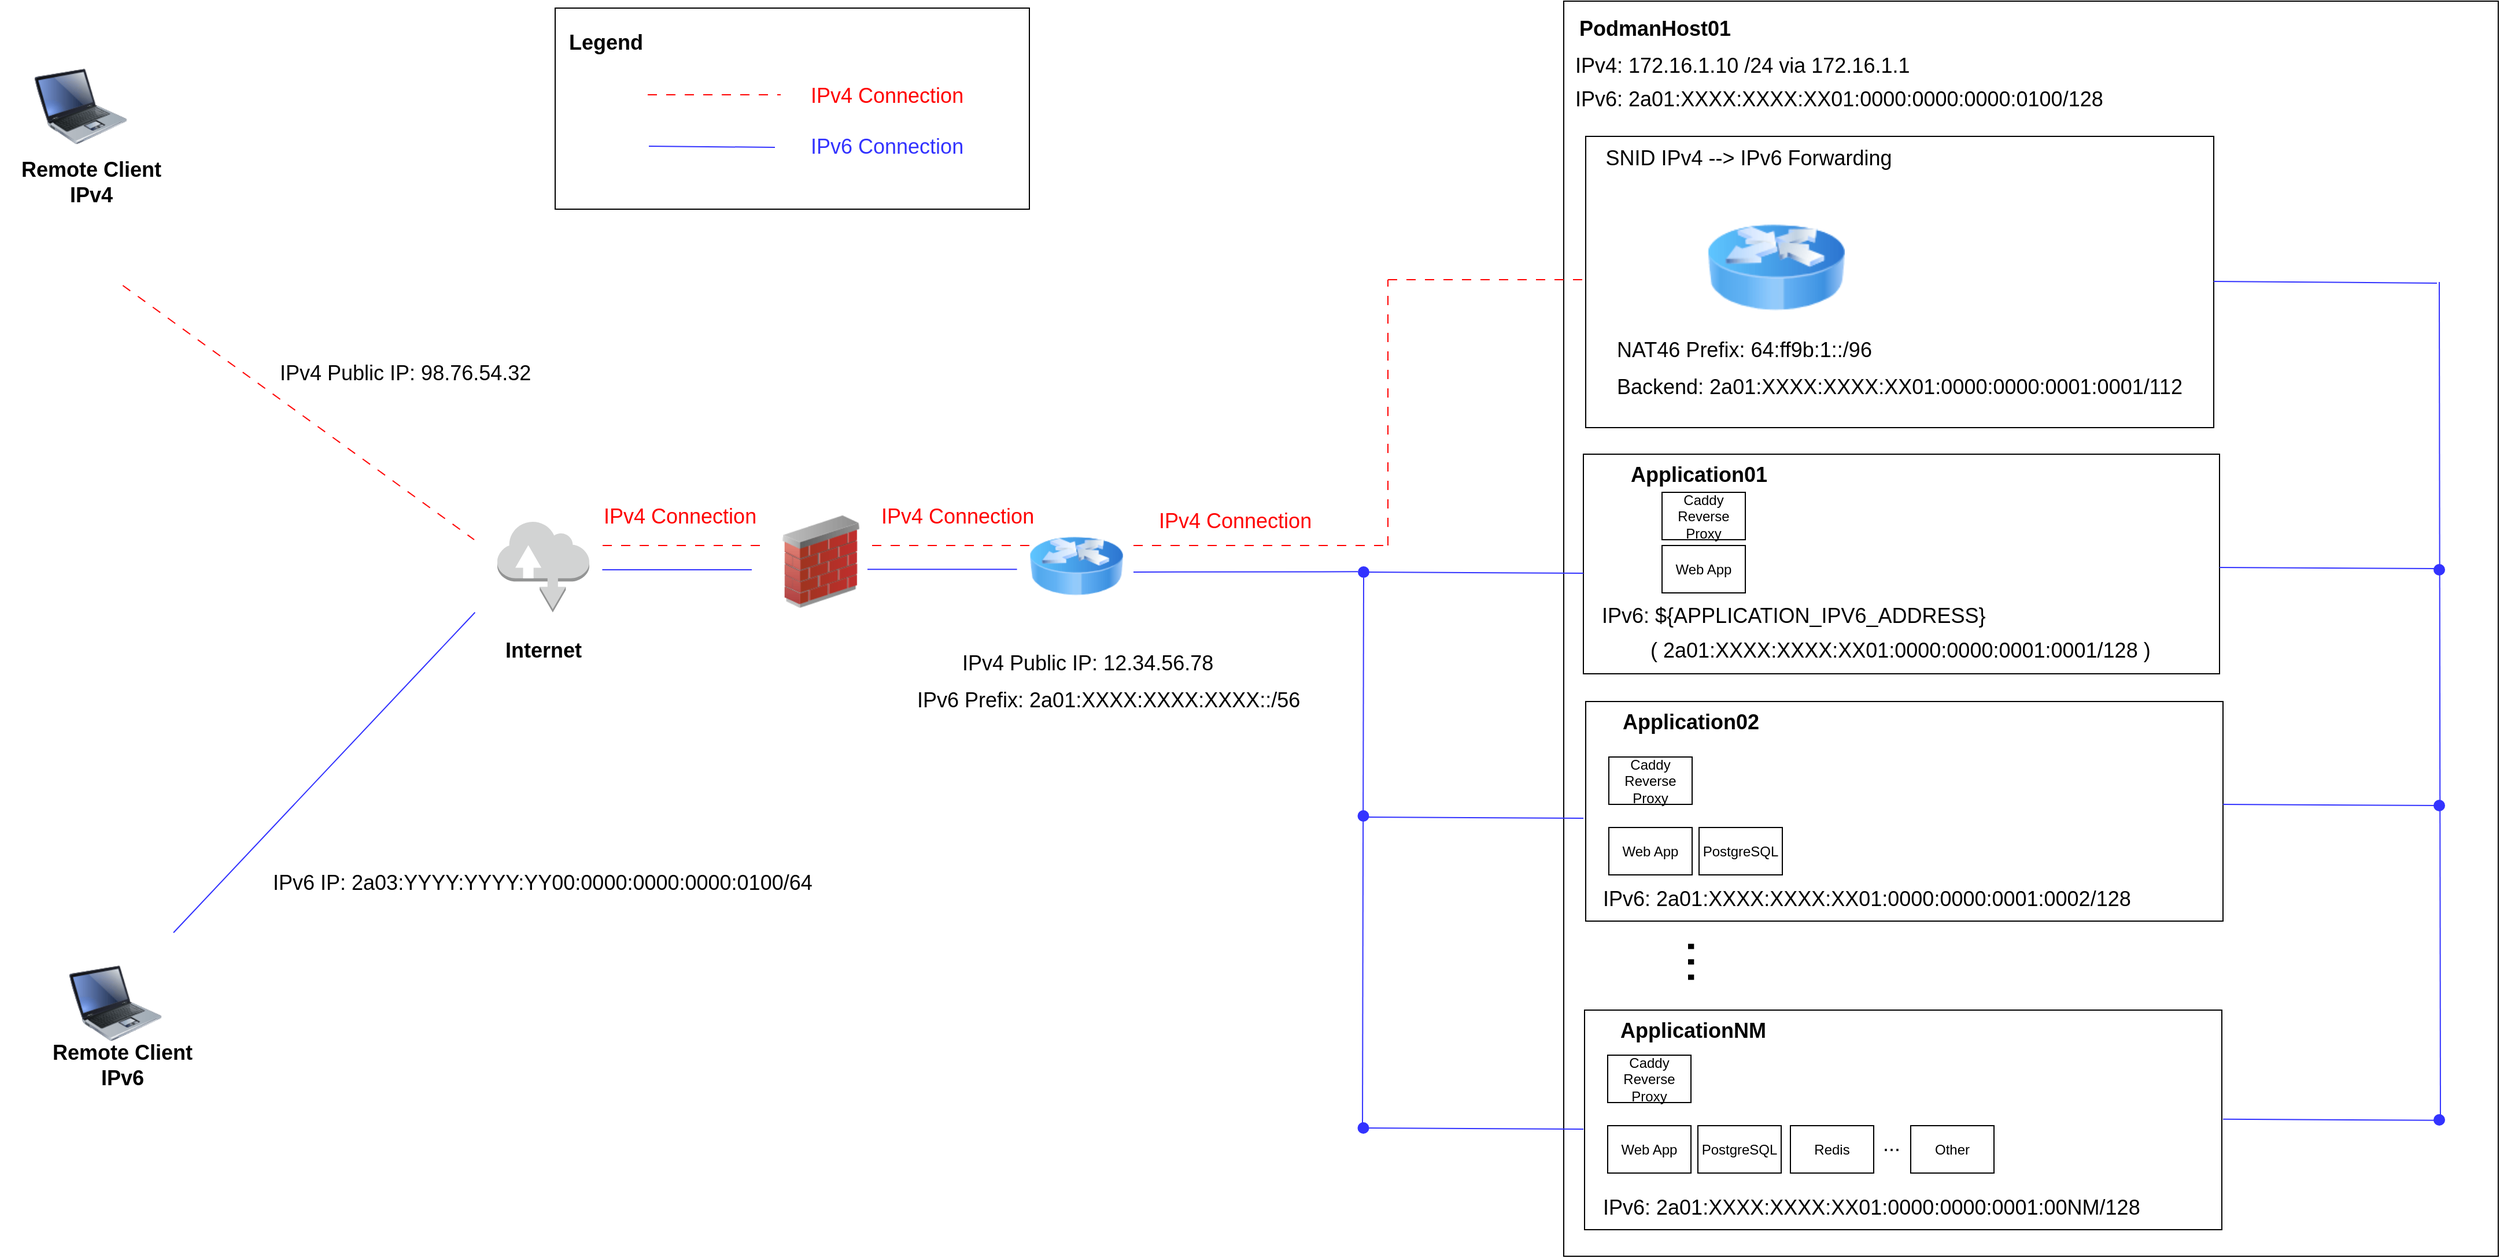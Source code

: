 <mxfile version="24.1.0" type="device" pages="2">
  <diagram name="Overview" id="oKqNL2IKdhE9CAWH1NSY">
    <mxGraphModel dx="6319" dy="3755" grid="1" gridSize="10" guides="1" tooltips="1" connect="1" arrows="1" fold="1" page="1" pageScale="1" pageWidth="1169" pageHeight="827" math="0" shadow="0">
      <root>
        <mxCell id="0" />
        <mxCell id="1" parent="0" />
        <mxCell id="Wu05s-RQ8ERPaBZJQj9o-24" value="" style="rounded=0;whiteSpace=wrap;html=1;" vertex="1" parent="1">
          <mxGeometry x="-240" width="410" height="174" as="geometry" />
        </mxCell>
        <mxCell id="ukD8bkUh3ZVpIychYJzi-6" value="" style="rounded=0;whiteSpace=wrap;html=1;" parent="1" vertex="1">
          <mxGeometry x="632" y="-6" width="808" height="1086" as="geometry" />
        </mxCell>
        <mxCell id="ukD8bkUh3ZVpIychYJzi-1" value="" style="rounded=0;whiteSpace=wrap;html=1;" parent="1" vertex="1">
          <mxGeometry x="651" y="600" width="551" height="190" as="geometry" />
        </mxCell>
        <mxCell id="ukD8bkUh3ZVpIychYJzi-2" value="" style="rounded=0;whiteSpace=wrap;html=1;" parent="1" vertex="1">
          <mxGeometry x="649" y="386" width="550" height="190" as="geometry" />
        </mxCell>
        <mxCell id="ukD8bkUh3ZVpIychYJzi-3" value="" style="rounded=0;whiteSpace=wrap;html=1;" parent="1" vertex="1">
          <mxGeometry x="650" y="867" width="551" height="190" as="geometry" />
        </mxCell>
        <mxCell id="ukD8bkUh3ZVpIychYJzi-7" value="PodmanHost01" style="text;html=1;align=center;verticalAlign=middle;whiteSpace=wrap;rounded=0;fontSize=18;fontStyle=1" parent="1" vertex="1">
          <mxGeometry x="632" y="2" width="158" height="32" as="geometry" />
        </mxCell>
        <mxCell id="ukD8bkUh3ZVpIychYJzi-8" value="Application01" style="text;html=1;align=center;verticalAlign=middle;whiteSpace=wrap;rounded=0;fontSize=18;fontStyle=1" parent="1" vertex="1">
          <mxGeometry x="670" y="388" width="158" height="32" as="geometry" />
        </mxCell>
        <mxCell id="ukD8bkUh3ZVpIychYJzi-9" value="Application02" style="text;html=1;align=center;verticalAlign=middle;whiteSpace=wrap;rounded=0;fontSize=18;fontStyle=1" parent="1" vertex="1">
          <mxGeometry x="663" y="602" width="158" height="32" as="geometry" />
        </mxCell>
        <mxCell id="ukD8bkUh3ZVpIychYJzi-10" value="ApplicationNM" style="text;html=1;align=center;verticalAlign=middle;whiteSpace=wrap;rounded=0;fontSize=18;fontStyle=1" parent="1" vertex="1">
          <mxGeometry x="665" y="869" width="158" height="32" as="geometry" />
        </mxCell>
        <mxCell id="ukD8bkUh3ZVpIychYJzi-11" value="Caddy Reverse Proxy" style="rounded=0;whiteSpace=wrap;html=1;" parent="1" vertex="1">
          <mxGeometry x="717" y="419" width="72" height="41" as="geometry" />
        </mxCell>
        <mxCell id="ukD8bkUh3ZVpIychYJzi-12" value="Web App" style="rounded=0;whiteSpace=wrap;html=1;" parent="1" vertex="1">
          <mxGeometry x="717" y="465" width="72" height="41" as="geometry" />
        </mxCell>
        <mxCell id="ukD8bkUh3ZVpIychYJzi-13" value="Caddy Reverse Proxy" style="rounded=0;whiteSpace=wrap;html=1;" parent="1" vertex="1">
          <mxGeometry x="671" y="648" width="72" height="41" as="geometry" />
        </mxCell>
        <mxCell id="ukD8bkUh3ZVpIychYJzi-14" value="Web App" style="rounded=0;whiteSpace=wrap;html=1;" parent="1" vertex="1">
          <mxGeometry x="671" y="709" width="72" height="41" as="geometry" />
        </mxCell>
        <mxCell id="ukD8bkUh3ZVpIychYJzi-15" value="PostgreSQL" style="rounded=0;whiteSpace=wrap;html=1;" parent="1" vertex="1">
          <mxGeometry x="749" y="709" width="72" height="41" as="geometry" />
        </mxCell>
        <mxCell id="ukD8bkUh3ZVpIychYJzi-19" value="" style="rounded=0;whiteSpace=wrap;html=1;" parent="1" vertex="1">
          <mxGeometry x="651" y="111" width="543" height="252" as="geometry" />
        </mxCell>
        <mxCell id="ukD8bkUh3ZVpIychYJzi-18" value="" style="image;html=1;image=img/lib/clip_art/networking/Router_Icon_128x128.png" parent="1" vertex="1">
          <mxGeometry x="756" y="169" width="119" height="111" as="geometry" />
        </mxCell>
        <mxCell id="ukD8bkUh3ZVpIychYJzi-20" value="SNID IPv4 --&amp;gt; IPv6 Forwarding" style="text;html=1;align=center;verticalAlign=middle;whiteSpace=wrap;rounded=0;fontSize=18;" parent="1" vertex="1">
          <mxGeometry x="652" y="115" width="280" height="30" as="geometry" />
        </mxCell>
        <mxCell id="ukD8bkUh3ZVpIychYJzi-21" value="IPv4: 172.16.1.10 /24 via 172.16.1.1" style="text;html=1;align=left;verticalAlign=middle;whiteSpace=wrap;rounded=0;fontSize=18;fontStyle=0" parent="1" vertex="1">
          <mxGeometry x="640" y="34" width="473" height="32" as="geometry" />
        </mxCell>
        <mxCell id="ukD8bkUh3ZVpIychYJzi-22" value="IPv4 Public IP: 12.34.56.78" style="text;html=1;align=left;verticalAlign=middle;whiteSpace=wrap;rounded=0;fontSize=18;fontStyle=0" parent="1" vertex="1">
          <mxGeometry x="110" y="551" width="230" height="32" as="geometry" />
        </mxCell>
        <mxCell id="ukD8bkUh3ZVpIychYJzi-23" value="" style="image;html=1;image=img/lib/clip_art/networking/Router_Icon_128x128.png" parent="1" vertex="1">
          <mxGeometry x="170" y="442.88" width="81" height="80" as="geometry" />
        </mxCell>
        <mxCell id="ukD8bkUh3ZVpIychYJzi-24" value="" style="outlineConnect=0;dashed=0;verticalLabelPosition=bottom;verticalAlign=top;align=center;html=1;shape=mxgraph.aws3.internet;fillColor=#D2D3D3;gradientColor=none;" parent="1" vertex="1">
          <mxGeometry x="-290" y="443.38" width="79.5" height="79.5" as="geometry" />
        </mxCell>
        <mxCell id="ukD8bkUh3ZVpIychYJzi-28" value="" style="endArrow=none;html=1;rounded=0;exitX=0.6;exitY=1;exitDx=0;exitDy=0;exitPerimeter=0;strokeColor=#3333FF;" parent="1" edge="1">
          <mxGeometry width="50" height="50" relative="1" as="geometry">
            <mxPoint x="-309.3" y="522.88" as="sourcePoint" />
            <mxPoint x="-570" y="800" as="targetPoint" />
          </mxGeometry>
        </mxCell>
        <mxCell id="ukD8bkUh3ZVpIychYJzi-30" value="IPv6: 2a01:XXXX:XXXX:XX01:0000:0000:0000:0100/128" style="text;html=1;align=left;verticalAlign=middle;whiteSpace=wrap;rounded=0;fontSize=18;fontStyle=0" parent="1" vertex="1">
          <mxGeometry x="640" y="63" width="473" height="32" as="geometry" />
        </mxCell>
        <mxCell id="ukD8bkUh3ZVpIychYJzi-32" value="" style="image;html=1;image=img/lib/clip_art/networking/Firewall_02_128x128.png" parent="1" vertex="1">
          <mxGeometry x="-50" y="439" width="80" height="80" as="geometry" />
        </mxCell>
        <mxCell id="ukD8bkUh3ZVpIychYJzi-33" value="IPv6 Prefix: 2a01:XXXX:XXXX:XXXX::/56" style="text;html=1;align=left;verticalAlign=middle;whiteSpace=wrap;rounded=0;fontSize=18;fontStyle=0" parent="1" vertex="1">
          <mxGeometry x="70.75" y="583" width="383" height="32" as="geometry" />
        </mxCell>
        <mxCell id="ukD8bkUh3ZVpIychYJzi-35" value="&amp;nbsp;( 2a01:XXXX:XXXX:XX01:0000:0000:0001:0001/128 )" style="text;html=1;align=left;verticalAlign=middle;whiteSpace=wrap;rounded=0;fontSize=18;fontStyle=0" parent="1" vertex="1">
          <mxGeometry x="700" y="540" width="473" height="32" as="geometry" />
        </mxCell>
        <mxCell id="ukD8bkUh3ZVpIychYJzi-56" value="..." style="text;html=1;align=center;verticalAlign=middle;whiteSpace=wrap;rounded=0;fontSize=48;direction=south;rotation=90;" parent="1" vertex="1">
          <mxGeometry x="756" y="795" height="60" as="geometry" />
        </mxCell>
        <mxCell id="ukD8bkUh3ZVpIychYJzi-57" value="IPv6: 2a01:XXXX:XXXX:XX01:0000:0000:0001:0002/128" style="text;html=1;align=left;verticalAlign=middle;whiteSpace=wrap;rounded=0;fontSize=18;fontStyle=0" parent="1" vertex="1">
          <mxGeometry x="664" y="755" width="473" height="32" as="geometry" />
        </mxCell>
        <mxCell id="ukD8bkUh3ZVpIychYJzi-58" value="IPv6: 2a01:XXXX:XXXX:XX01:0000:0000:0001:00NM/128" style="text;html=1;align=left;verticalAlign=middle;whiteSpace=wrap;rounded=0;fontSize=18;fontStyle=0" parent="1" vertex="1">
          <mxGeometry x="664" y="1022" width="473" height="32" as="geometry" />
        </mxCell>
        <mxCell id="LBH49fOION36RNThnHYK-1" value="Caddy Reverse Proxy" style="rounded=0;whiteSpace=wrap;html=1;" parent="1" vertex="1">
          <mxGeometry x="670" y="906" width="72" height="41" as="geometry" />
        </mxCell>
        <mxCell id="LBH49fOION36RNThnHYK-2" value="Web App" style="rounded=0;whiteSpace=wrap;html=1;" parent="1" vertex="1">
          <mxGeometry x="670" y="967" width="72" height="41" as="geometry" />
        </mxCell>
        <mxCell id="LBH49fOION36RNThnHYK-3" value="PostgreSQL" style="rounded=0;whiteSpace=wrap;html=1;" parent="1" vertex="1">
          <mxGeometry x="748" y="967" width="72" height="41" as="geometry" />
        </mxCell>
        <mxCell id="LBH49fOION36RNThnHYK-4" value="Redis" style="rounded=0;whiteSpace=wrap;html=1;" parent="1" vertex="1">
          <mxGeometry x="828" y="967" width="72" height="41" as="geometry" />
        </mxCell>
        <mxCell id="LBH49fOION36RNThnHYK-5" value="Other" style="rounded=0;whiteSpace=wrap;html=1;" parent="1" vertex="1">
          <mxGeometry x="932" y="967" width="72" height="41" as="geometry" />
        </mxCell>
        <mxCell id="LBH49fOION36RNThnHYK-6" value="..." style="text;html=1;align=left;verticalAlign=middle;whiteSpace=wrap;rounded=0;fontSize=18;fontStyle=0" parent="1" vertex="1">
          <mxGeometry x="906" y="967" width="28" height="32" as="geometry" />
        </mxCell>
        <mxCell id="LBH49fOION36RNThnHYK-7" value="NAT46 Prefix:&amp;nbsp;64:ff9b:1::/96" style="text;html=1;align=left;verticalAlign=middle;whiteSpace=wrap;rounded=0;fontSize=18;fontStyle=0" parent="1" vertex="1">
          <mxGeometry x="676" y="280" width="232" height="32" as="geometry" />
        </mxCell>
        <mxCell id="LBH49fOION36RNThnHYK-8" value="Backend:&amp;nbsp;2a01:XXXX:XXXX:XX01:0000:0000:0001:0001/112" style="text;html=1;align=left;verticalAlign=middle;whiteSpace=wrap;rounded=0;fontSize=18;fontStyle=0" parent="1" vertex="1">
          <mxGeometry x="676" y="312" width="232" height="32" as="geometry" />
        </mxCell>
        <mxCell id="LBH49fOION36RNThnHYK-10" value="IPv4 Connection" style="text;html=1;align=left;verticalAlign=middle;whiteSpace=wrap;rounded=0;fontSize=18;fontStyle=0;fontColor=#FF0000;" parent="1" vertex="1">
          <mxGeometry x="-21" y="60" width="140" height="32" as="geometry" />
        </mxCell>
        <mxCell id="LBH49fOION36RNThnHYK-12" value="" style="endArrow=none;html=1;rounded=0;exitX=0.6;exitY=1;exitDx=0;exitDy=0;exitPerimeter=0;strokeColor=#FF0000;dashed=1;dashPattern=8 8;" parent="1" edge="1">
          <mxGeometry width="50" height="50" relative="1" as="geometry">
            <mxPoint x="-613.83" y="240" as="sourcePoint" />
            <mxPoint x="-310" y="460" as="targetPoint" />
          </mxGeometry>
        </mxCell>
        <mxCell id="LBH49fOION36RNThnHYK-13" value="" style="endArrow=none;html=1;rounded=0;exitX=0.6;exitY=1;exitDx=0;exitDy=0;exitPerimeter=0;strokeColor=#3333FF;" parent="1" edge="1">
          <mxGeometry width="50" height="50" relative="1" as="geometry">
            <mxPoint x="-199.3" y="486" as="sourcePoint" />
            <mxPoint x="-70" y="486" as="targetPoint" />
          </mxGeometry>
        </mxCell>
        <mxCell id="LBH49fOION36RNThnHYK-15" value="" style="endArrow=none;html=1;rounded=0;exitX=0.5;exitY=1;exitDx=0;exitDy=0;strokeColor=#3333FF;" parent="1" edge="1" source="soPqu_y1jMZuwhRrMYeZ-8">
          <mxGeometry width="50" height="50" relative="1" as="geometry">
            <mxPoint x="458.7" y="-255" as="sourcePoint" />
            <mxPoint x="458" y="970" as="targetPoint" />
          </mxGeometry>
        </mxCell>
        <mxCell id="soPqu_y1jMZuwhRrMYeZ-2" value="" style="endArrow=none;html=1;rounded=0;strokeColor=#FF0000;dashed=1;dashPattern=8 8;" parent="1" edge="1">
          <mxGeometry width="50" height="50" relative="1" as="geometry">
            <mxPoint x="480" y="465" as="sourcePoint" />
            <mxPoint x="480" y="235" as="targetPoint" />
          </mxGeometry>
        </mxCell>
        <mxCell id="soPqu_y1jMZuwhRrMYeZ-3" value="" style="endArrow=none;html=1;rounded=0;strokeColor=#3333FF;entryX=0;entryY=0.5;entryDx=0;entryDy=0;" parent="1" edge="1">
          <mxGeometry width="50" height="50" relative="1" as="geometry">
            <mxPoint x="460" y="488" as="sourcePoint" />
            <mxPoint x="649" y="489" as="targetPoint" />
          </mxGeometry>
        </mxCell>
        <mxCell id="soPqu_y1jMZuwhRrMYeZ-4" value="" style="endArrow=none;html=1;rounded=0;strokeColor=#3333FF;entryX=0;entryY=0.5;entryDx=0;entryDy=0;" parent="1" edge="1">
          <mxGeometry width="50" height="50" relative="1" as="geometry">
            <mxPoint x="460" y="700" as="sourcePoint" />
            <mxPoint x="649" y="701" as="targetPoint" />
          </mxGeometry>
        </mxCell>
        <mxCell id="soPqu_y1jMZuwhRrMYeZ-5" value="" style="endArrow=none;html=1;rounded=0;strokeColor=#3333FF;entryX=0;entryY=0.5;entryDx=0;entryDy=0;" parent="1" edge="1">
          <mxGeometry width="50" height="50" relative="1" as="geometry">
            <mxPoint x="460" y="969" as="sourcePoint" />
            <mxPoint x="649" y="970" as="targetPoint" />
          </mxGeometry>
        </mxCell>
        <mxCell id="soPqu_y1jMZuwhRrMYeZ-6" value="" style="ellipse;whiteSpace=wrap;html=1;aspect=fixed;fillColor=#3333FF;strokeColor=none;" parent="1" vertex="1">
          <mxGeometry x="453.75" y="964" width="10" height="10" as="geometry" />
        </mxCell>
        <mxCell id="soPqu_y1jMZuwhRrMYeZ-7" value="" style="ellipse;whiteSpace=wrap;html=1;aspect=fixed;fillColor=#3333FF;strokeColor=none;" parent="1" vertex="1">
          <mxGeometry x="453.75" y="694" width="10" height="10" as="geometry" />
        </mxCell>
        <mxCell id="soPqu_y1jMZuwhRrMYeZ-8" value="" style="ellipse;whiteSpace=wrap;html=1;aspect=fixed;fillColor=#3333FF;strokeColor=none;" parent="1" vertex="1">
          <mxGeometry x="454" y="483" width="10" height="10" as="geometry" />
        </mxCell>
        <mxCell id="soPqu_y1jMZuwhRrMYeZ-10" value="" style="endArrow=none;html=1;rounded=0;strokeColor=#FF0000;entryX=0;entryY=0.5;entryDx=0;entryDy=0;dashed=1;dashPattern=8 8;" parent="1" edge="1">
          <mxGeometry width="50" height="50" relative="1" as="geometry">
            <mxPoint x="480" y="235" as="sourcePoint" />
            <mxPoint x="651" y="235" as="targetPoint" />
          </mxGeometry>
        </mxCell>
        <mxCell id="soPqu_y1jMZuwhRrMYeZ-11" value="" style="endArrow=none;html=1;rounded=0;strokeColor=#3333FF;" parent="1" edge="1">
          <mxGeometry width="50" height="50" relative="1" as="geometry">
            <mxPoint x="1194" y="236.5" as="sourcePoint" />
            <mxPoint x="1387" y="238" as="targetPoint" />
          </mxGeometry>
        </mxCell>
        <mxCell id="soPqu_y1jMZuwhRrMYeZ-12" value="" style="endArrow=none;html=1;rounded=0;strokeColor=#3333FF;entryX=0;entryY=0.5;entryDx=0;entryDy=0;" parent="1" edge="1">
          <mxGeometry width="50" height="50" relative="1" as="geometry">
            <mxPoint x="1199" y="484" as="sourcePoint" />
            <mxPoint x="1388" y="485" as="targetPoint" />
          </mxGeometry>
        </mxCell>
        <mxCell id="soPqu_y1jMZuwhRrMYeZ-13" value="" style="endArrow=none;html=1;rounded=0;strokeColor=#3333FF;entryX=0;entryY=0.5;entryDx=0;entryDy=0;" parent="1" edge="1">
          <mxGeometry width="50" height="50" relative="1" as="geometry">
            <mxPoint x="1202" y="689" as="sourcePoint" />
            <mxPoint x="1391" y="690" as="targetPoint" />
          </mxGeometry>
        </mxCell>
        <mxCell id="soPqu_y1jMZuwhRrMYeZ-14" value="" style="endArrow=none;html=1;rounded=0;strokeColor=#3333FF;entryX=0;entryY=0.5;entryDx=0;entryDy=0;" parent="1" edge="1">
          <mxGeometry width="50" height="50" relative="1" as="geometry">
            <mxPoint x="1202" y="961.41" as="sourcePoint" />
            <mxPoint x="1391" y="962.41" as="targetPoint" />
          </mxGeometry>
        </mxCell>
        <mxCell id="soPqu_y1jMZuwhRrMYeZ-15" value="" style="endArrow=none;html=1;rounded=0;strokeColor=#3333FF;" parent="1" edge="1">
          <mxGeometry width="50" height="50" relative="1" as="geometry">
            <mxPoint x="1389" y="237" as="sourcePoint" />
            <mxPoint x="1390" y="964" as="targetPoint" />
          </mxGeometry>
        </mxCell>
        <mxCell id="soPqu_y1jMZuwhRrMYeZ-16" value="" style="ellipse;whiteSpace=wrap;html=1;aspect=fixed;fillColor=#3333FF;strokeColor=none;" parent="1" vertex="1">
          <mxGeometry x="1384" y="481" width="10" height="10" as="geometry" />
        </mxCell>
        <mxCell id="soPqu_y1jMZuwhRrMYeZ-17" value="" style="ellipse;whiteSpace=wrap;html=1;aspect=fixed;fillColor=#3333FF;strokeColor=none;" parent="1" vertex="1">
          <mxGeometry x="1384" y="685" width="10" height="10" as="geometry" />
        </mxCell>
        <mxCell id="soPqu_y1jMZuwhRrMYeZ-18" value="" style="ellipse;whiteSpace=wrap;html=1;aspect=fixed;fillColor=#3333FF;strokeColor=none;" parent="1" vertex="1">
          <mxGeometry x="1384" y="957" width="10" height="10" as="geometry" />
        </mxCell>
        <mxCell id="soPqu_y1jMZuwhRrMYeZ-21" value="" style="image;html=1;image=img/lib/clip_art/computers/Laptop_128x128.png" parent="1" vertex="1">
          <mxGeometry x="-690" y="45" width="80" height="80" as="geometry" />
        </mxCell>
        <mxCell id="soPqu_y1jMZuwhRrMYeZ-29" value="Remote Client IPv4" style="text;html=1;align=center;verticalAlign=middle;whiteSpace=wrap;rounded=0;fontSize=18;fontStyle=1" parent="1" vertex="1">
          <mxGeometry x="-720" y="135" width="158" height="32" as="geometry" />
        </mxCell>
        <mxCell id="soPqu_y1jMZuwhRrMYeZ-30" value="IPv4 Public IP: 98.76.54.32" style="text;html=1;align=left;verticalAlign=middle;whiteSpace=wrap;rounded=0;fontSize=18;fontStyle=0" parent="1" vertex="1">
          <mxGeometry x="-480" y="300" width="383" height="32" as="geometry" />
        </mxCell>
        <mxCell id="soPqu_y1jMZuwhRrMYeZ-33" value="IPv6 IP: 2a03:YYYY:YYYY:YY00:0000:0000:0000:0100/64" style="text;html=1;align=left;verticalAlign=middle;whiteSpace=wrap;rounded=0;fontSize=18;fontStyle=0" parent="1" vertex="1">
          <mxGeometry x="-486" y="741" width="594" height="32" as="geometry" />
        </mxCell>
        <mxCell id="soPqu_y1jMZuwhRrMYeZ-37" value="Internet" style="text;html=1;align=center;verticalAlign=middle;whiteSpace=wrap;rounded=0;fontSize=18;fontStyle=1" parent="1" vertex="1">
          <mxGeometry x="-329.25" y="540" width="158" height="32" as="geometry" />
        </mxCell>
        <mxCell id="Wu05s-RQ8ERPaBZJQj9o-1" value="IPv6: ${APPLICATION_IPV6_ADDRESS}" style="text;html=1;align=left;verticalAlign=middle;whiteSpace=wrap;rounded=0;fontSize=18;fontStyle=0" vertex="1" parent="1">
          <mxGeometry x="663" y="510" width="473" height="32" as="geometry" />
        </mxCell>
        <mxCell id="Wu05s-RQ8ERPaBZJQj9o-3" value="" style="image;html=1;image=img/lib/clip_art/computers/Laptop_128x128.png" vertex="1" parent="1">
          <mxGeometry x="-660" y="821" width="80" height="80" as="geometry" />
        </mxCell>
        <mxCell id="Wu05s-RQ8ERPaBZJQj9o-4" value="Remote Client IPv6" style="text;html=1;align=center;verticalAlign=middle;whiteSpace=wrap;rounded=0;fontSize=18;fontStyle=1" vertex="1" parent="1">
          <mxGeometry x="-693" y="899" width="158" height="32" as="geometry" />
        </mxCell>
        <mxCell id="Wu05s-RQ8ERPaBZJQj9o-7" value="" style="endArrow=none;html=1;rounded=0;strokeColor=#FF0000;dashed=1;dashPattern=8 8;" edge="1" parent="1">
          <mxGeometry width="50" height="50" relative="1" as="geometry">
            <mxPoint x="-63" y="465" as="sourcePoint" />
            <mxPoint x="-203" y="465" as="targetPoint" />
          </mxGeometry>
        </mxCell>
        <mxCell id="Wu05s-RQ8ERPaBZJQj9o-8" value="" style="endArrow=none;html=1;rounded=0;strokeColor=#FF0000;dashed=1;dashPattern=8 8;" edge="1" parent="1">
          <mxGeometry width="50" height="50" relative="1" as="geometry">
            <mxPoint x="170" y="465" as="sourcePoint" />
            <mxPoint x="30" y="465" as="targetPoint" />
          </mxGeometry>
        </mxCell>
        <mxCell id="Wu05s-RQ8ERPaBZJQj9o-9" value="" style="endArrow=none;html=1;rounded=0;exitX=0.6;exitY=1;exitDx=0;exitDy=0;exitPerimeter=0;strokeColor=#3333FF;" edge="1" parent="1">
          <mxGeometry width="50" height="50" relative="1" as="geometry">
            <mxPoint x="30.0" y="485.66" as="sourcePoint" />
            <mxPoint x="159.3" y="485.66" as="targetPoint" />
          </mxGeometry>
        </mxCell>
        <mxCell id="Wu05s-RQ8ERPaBZJQj9o-10" value="IPv4 Connection" style="text;html=1;align=left;verticalAlign=middle;whiteSpace=wrap;rounded=0;fontSize=18;fontStyle=0;fontColor=#FF0000;" vertex="1" parent="1">
          <mxGeometry x="-200" y="423.5" width="140" height="32" as="geometry" />
        </mxCell>
        <mxCell id="Wu05s-RQ8ERPaBZJQj9o-12" value="IPv4 Connection" style="text;html=1;align=left;verticalAlign=middle;whiteSpace=wrap;rounded=0;fontSize=18;fontStyle=0;fontColor=#FF0000;" vertex="1" parent="1">
          <mxGeometry x="40" y="423.5" width="140" height="32" as="geometry" />
        </mxCell>
        <mxCell id="Wu05s-RQ8ERPaBZJQj9o-14" value="" style="endArrow=none;html=1;rounded=0;strokeColor=#3333FF;" edge="1" parent="1">
          <mxGeometry width="50" height="50" relative="1" as="geometry">
            <mxPoint x="260" y="488" as="sourcePoint" />
            <mxPoint x="454" y="487.66" as="targetPoint" />
          </mxGeometry>
        </mxCell>
        <mxCell id="Wu05s-RQ8ERPaBZJQj9o-16" value="" style="endArrow=none;html=1;rounded=0;strokeColor=#FF0000;dashed=1;dashPattern=8 8;" edge="1" parent="1">
          <mxGeometry width="50" height="50" relative="1" as="geometry">
            <mxPoint x="260" y="465" as="sourcePoint" />
            <mxPoint x="480" y="465" as="targetPoint" />
          </mxGeometry>
        </mxCell>
        <mxCell id="Wu05s-RQ8ERPaBZJQj9o-17" value="IPv4 Connection" style="text;html=1;align=left;verticalAlign=middle;whiteSpace=wrap;rounded=0;fontSize=18;fontStyle=0;fontColor=#FF0000;" vertex="1" parent="1">
          <mxGeometry x="280" y="428" width="140" height="32" as="geometry" />
        </mxCell>
        <mxCell id="Wu05s-RQ8ERPaBZJQj9o-21" value="" style="endArrow=none;html=1;rounded=0;strokeColor=#FF0000;entryX=0;entryY=0.5;entryDx=0;entryDy=0;dashed=1;dashPattern=8 8;" edge="1" parent="1">
          <mxGeometry width="50" height="50" relative="1" as="geometry">
            <mxPoint x="-160" y="75" as="sourcePoint" />
            <mxPoint x="-45" y="75" as="targetPoint" />
          </mxGeometry>
        </mxCell>
        <mxCell id="Wu05s-RQ8ERPaBZJQj9o-22" value="" style="endArrow=none;html=1;rounded=0;strokeColor=#3333FF;" edge="1" parent="1">
          <mxGeometry width="50" height="50" relative="1" as="geometry">
            <mxPoint x="-159" y="119.5" as="sourcePoint" />
            <mxPoint x="-50" y="120.5" as="targetPoint" />
          </mxGeometry>
        </mxCell>
        <mxCell id="Wu05s-RQ8ERPaBZJQj9o-23" value="IPv6 Connection" style="text;html=1;align=left;verticalAlign=middle;whiteSpace=wrap;rounded=0;fontSize=18;fontStyle=0;fontColor=#3333FF;" vertex="1" parent="1">
          <mxGeometry x="-21" y="104" width="150" height="32" as="geometry" />
        </mxCell>
        <mxCell id="Wu05s-RQ8ERPaBZJQj9o-25" value="Legend" style="text;html=1;align=left;verticalAlign=middle;whiteSpace=wrap;rounded=0;fontSize=18;fontStyle=1" vertex="1" parent="1">
          <mxGeometry x="-230" y="14" width="380" height="32" as="geometry" />
        </mxCell>
      </root>
    </mxGraphModel>
  </diagram>
  <diagram id="71EnvlJN92cDFXm1rF3T" name="Old">
    <mxGraphModel dx="883" dy="1168" grid="1" gridSize="10" guides="1" tooltips="1" connect="1" arrows="1" fold="1" page="1" pageScale="1" pageWidth="1169" pageHeight="827" math="0" shadow="0">
      <root>
        <mxCell id="0" />
        <mxCell id="1" parent="0" />
        <mxCell id="3cv7rj6ry_cM8r7PJR5P-1" value="" style="rounded=0;whiteSpace=wrap;html=1;" vertex="1" parent="1">
          <mxGeometry x="1553" y="50" width="820" height="869" as="geometry" />
        </mxCell>
        <mxCell id="3cv7rj6ry_cM8r7PJR5P-2" value="" style="rounded=0;whiteSpace=wrap;html=1;" vertex="1" parent="1">
          <mxGeometry x="1832" y="278" width="200" height="190" as="geometry" />
        </mxCell>
        <mxCell id="3cv7rj6ry_cM8r7PJR5P-3" value="" style="rounded=0;whiteSpace=wrap;html=1;" vertex="1" parent="1">
          <mxGeometry x="1583" y="278" width="200" height="190" as="geometry" />
        </mxCell>
        <mxCell id="3cv7rj6ry_cM8r7PJR5P-4" value="" style="rounded=0;whiteSpace=wrap;html=1;" vertex="1" parent="1">
          <mxGeometry x="2133" y="278" width="200" height="190" as="geometry" />
        </mxCell>
        <mxCell id="3cv7rj6ry_cM8r7PJR5P-5" value="..." style="text;html=1;align=center;verticalAlign=middle;whiteSpace=wrap;rounded=0;fontSize=48;" vertex="1" parent="1">
          <mxGeometry x="2048" y="357" width="60" as="geometry" />
        </mxCell>
        <mxCell id="3cv7rj6ry_cM8r7PJR5P-6" value="PodmanHost01" style="text;html=1;align=center;verticalAlign=middle;whiteSpace=wrap;rounded=0;fontSize=18;fontStyle=1" vertex="1" parent="1">
          <mxGeometry x="1553" y="58" width="158" height="32" as="geometry" />
        </mxCell>
        <mxCell id="3cv7rj6ry_cM8r7PJR5P-7" value="Application01" style="text;html=1;align=center;verticalAlign=middle;whiteSpace=wrap;rounded=0;fontSize=18;fontStyle=1" vertex="1" parent="1">
          <mxGeometry x="1604" y="280" width="158" height="32" as="geometry" />
        </mxCell>
        <mxCell id="3cv7rj6ry_cM8r7PJR5P-8" value="Application02" style="text;html=1;align=center;verticalAlign=middle;whiteSpace=wrap;rounded=0;fontSize=18;fontStyle=1" vertex="1" parent="1">
          <mxGeometry x="1844" y="280" width="158" height="32" as="geometry" />
        </mxCell>
        <mxCell id="3cv7rj6ry_cM8r7PJR5P-9" value="ApplicationNM" style="text;html=1;align=center;verticalAlign=middle;whiteSpace=wrap;rounded=0;fontSize=18;fontStyle=1" vertex="1" parent="1">
          <mxGeometry x="2153" y="280" width="158" height="32" as="geometry" />
        </mxCell>
        <mxCell id="3cv7rj6ry_cM8r7PJR5P-10" value="Caddy Reverse Proxy" style="rounded=0;whiteSpace=wrap;html=1;" vertex="1" parent="1">
          <mxGeometry x="1651" y="311" width="72" height="41" as="geometry" />
        </mxCell>
        <mxCell id="3cv7rj6ry_cM8r7PJR5P-11" value="Web App" style="rounded=0;whiteSpace=wrap;html=1;" vertex="1" parent="1">
          <mxGeometry x="1651" y="357" width="72" height="41" as="geometry" />
        </mxCell>
        <mxCell id="3cv7rj6ry_cM8r7PJR5P-12" value="Caddy Reverse Proxy" style="rounded=0;whiteSpace=wrap;html=1;" vertex="1" parent="1">
          <mxGeometry x="1852" y="326" width="72" height="41" as="geometry" />
        </mxCell>
        <mxCell id="3cv7rj6ry_cM8r7PJR5P-13" value="Web App" style="rounded=0;whiteSpace=wrap;html=1;" vertex="1" parent="1">
          <mxGeometry x="1852" y="387" width="72" height="41" as="geometry" />
        </mxCell>
        <mxCell id="3cv7rj6ry_cM8r7PJR5P-14" value="PostgreSQL" style="rounded=0;whiteSpace=wrap;html=1;" vertex="1" parent="1">
          <mxGeometry x="1930" y="387" width="72" height="41" as="geometry" />
        </mxCell>
        <mxCell id="3cv7rj6ry_cM8r7PJR5P-15" value="" style="rounded=0;whiteSpace=wrap;html=1;" vertex="1" parent="1">
          <mxGeometry x="2133" y="78" width="205" height="122" as="geometry" />
        </mxCell>
        <mxCell id="3cv7rj6ry_cM8r7PJR5P-16" value="" style="image;html=1;image=img/lib/clip_art/networking/Router_Icon_128x128.png" vertex="1" parent="1">
          <mxGeometry x="2193" y="98" width="81" height="80" as="geometry" />
        </mxCell>
        <mxCell id="3cv7rj6ry_cM8r7PJR5P-17" value="SNID IPv4 -&amp;gt; IPv6 Forwarding" style="text;html=1;align=center;verticalAlign=middle;whiteSpace=wrap;rounded=0;" vertex="1" parent="1">
          <mxGeometry x="2133" y="78" width="200" height="30" as="geometry" />
        </mxCell>
        <mxCell id="3cv7rj6ry_cM8r7PJR5P-18" value="IPv4: 172.16.1.10 /24 via 172.16.1.1" style="text;html=1;align=left;verticalAlign=middle;whiteSpace=wrap;rounded=0;fontSize=18;fontStyle=0" vertex="1" parent="1">
          <mxGeometry x="1561" y="90" width="473" height="32" as="geometry" />
        </mxCell>
        <mxCell id="3cv7rj6ry_cM8r7PJR5P-19" value="IPv6: 2a01:XXXX:XXXX:XX01:0000:0000:0000:0100/128" style="text;html=1;align=left;verticalAlign=middle;whiteSpace=wrap;rounded=0;fontSize=18;fontStyle=0" vertex="1" parent="1">
          <mxGeometry x="1561" y="119" width="473" height="32" as="geometry" />
        </mxCell>
        <mxCell id="3cv7rj6ry_cM8r7PJR5P-20" value="IPv6: 2a01:XXXX:XXXX:XX01:0000:0000:0001:0001/128" style="text;html=1;align=left;verticalAlign=middle;whiteSpace=wrap;rounded=0;fontSize=18;fontStyle=0" vertex="1" parent="1">
          <mxGeometry x="1583" y="416" width="473" height="32" as="geometry" />
        </mxCell>
      </root>
    </mxGraphModel>
  </diagram>
</mxfile>
